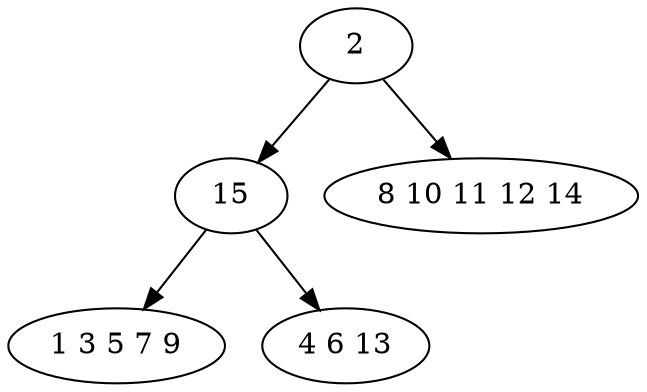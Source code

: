 digraph true_tree {
	"0" -> "1"
	"0" -> "2"
	"1" -> "3"
	"1" -> "4"
	"0" [label="2"];
	"1" [label="15"];
	"2" [label="8 10 11 12 14"];
	"3" [label="1 3 5 7 9"];
	"4" [label="4 6 13"];
}
